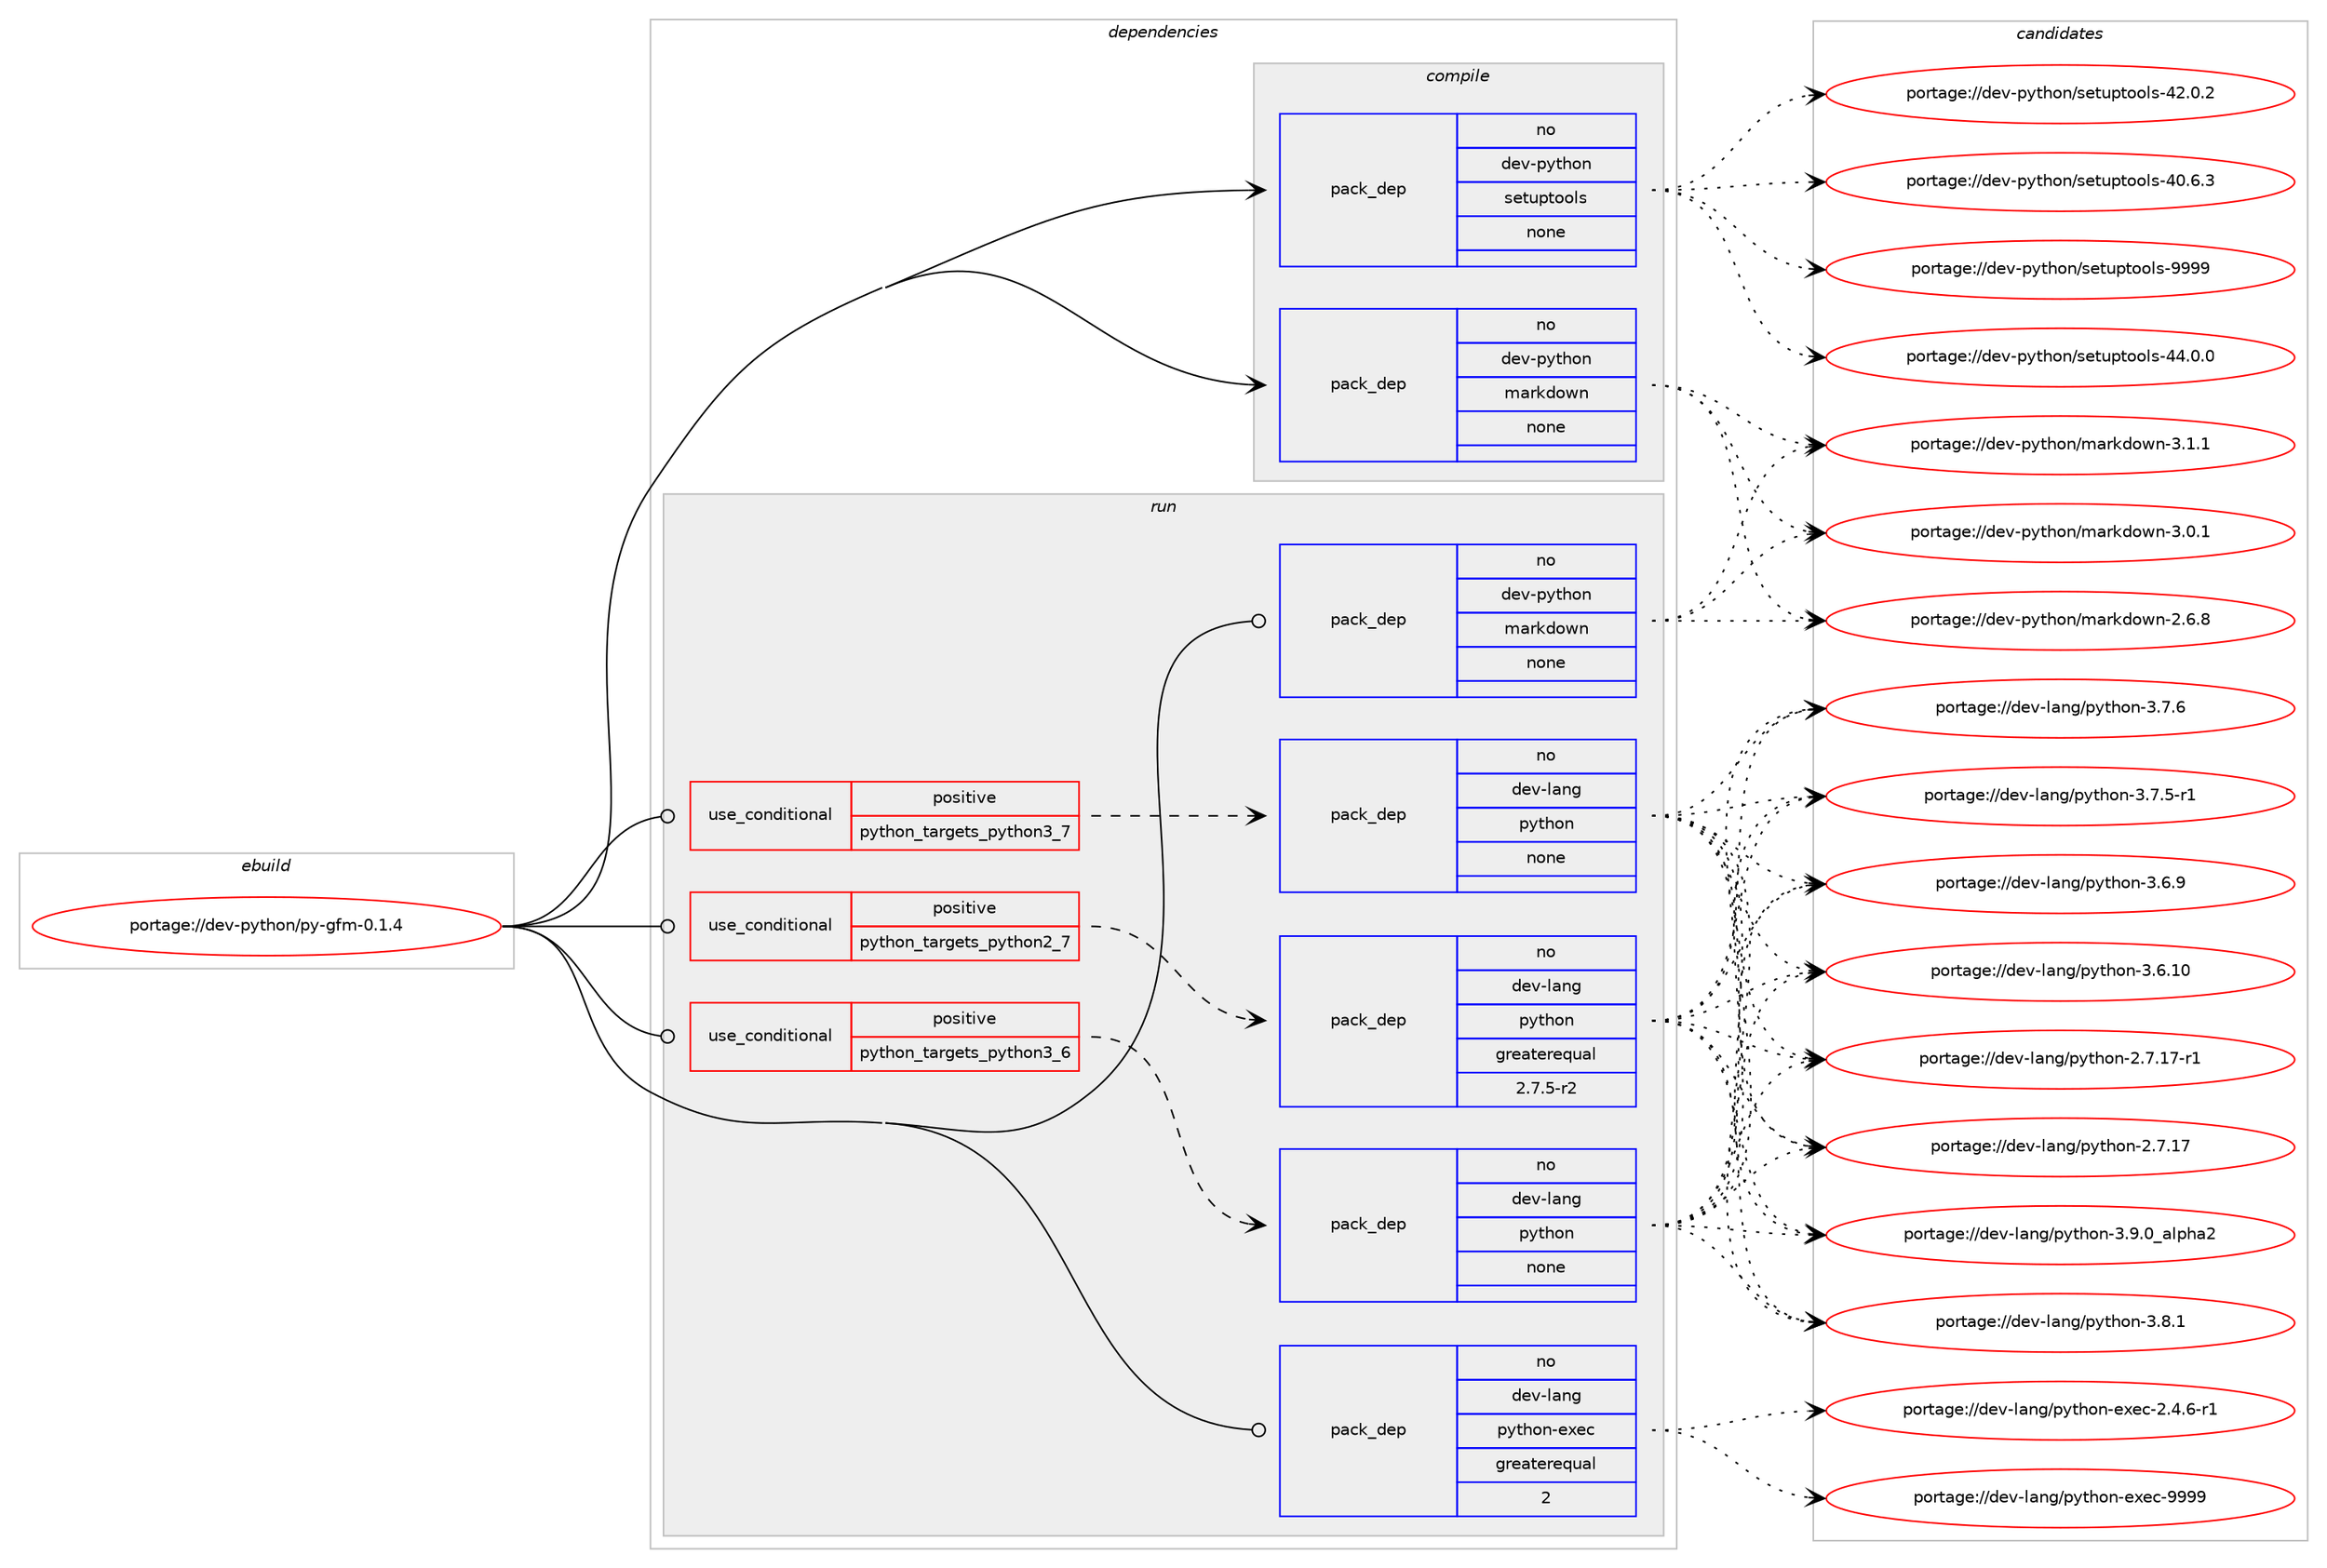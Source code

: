 digraph prolog {

# *************
# Graph options
# *************

newrank=true;
concentrate=true;
compound=true;
graph [rankdir=LR,fontname=Helvetica,fontsize=10,ranksep=1.5];#, ranksep=2.5, nodesep=0.2];
edge  [arrowhead=vee];
node  [fontname=Helvetica,fontsize=10];

# **********
# The ebuild
# **********

subgraph cluster_leftcol {
color=gray;
rank=same;
label=<<i>ebuild</i>>;
id [label="portage://dev-python/py-gfm-0.1.4", color=red, width=4, href="../dev-python/py-gfm-0.1.4.svg"];
}

# ****************
# The dependencies
# ****************

subgraph cluster_midcol {
color=gray;
label=<<i>dependencies</i>>;
subgraph cluster_compile {
fillcolor="#eeeeee";
style=filled;
label=<<i>compile</i>>;
subgraph pack325171 {
dependency440245 [label=<<TABLE BORDER="0" CELLBORDER="1" CELLSPACING="0" CELLPADDING="4" WIDTH="220"><TR><TD ROWSPAN="6" CELLPADDING="30">pack_dep</TD></TR><TR><TD WIDTH="110">no</TD></TR><TR><TD>dev-python</TD></TR><TR><TD>markdown</TD></TR><TR><TD>none</TD></TR><TR><TD></TD></TR></TABLE>>, shape=none, color=blue];
}
id:e -> dependency440245:w [weight=20,style="solid",arrowhead="vee"];
subgraph pack325172 {
dependency440246 [label=<<TABLE BORDER="0" CELLBORDER="1" CELLSPACING="0" CELLPADDING="4" WIDTH="220"><TR><TD ROWSPAN="6" CELLPADDING="30">pack_dep</TD></TR><TR><TD WIDTH="110">no</TD></TR><TR><TD>dev-python</TD></TR><TR><TD>setuptools</TD></TR><TR><TD>none</TD></TR><TR><TD></TD></TR></TABLE>>, shape=none, color=blue];
}
id:e -> dependency440246:w [weight=20,style="solid",arrowhead="vee"];
}
subgraph cluster_compileandrun {
fillcolor="#eeeeee";
style=filled;
label=<<i>compile and run</i>>;
}
subgraph cluster_run {
fillcolor="#eeeeee";
style=filled;
label=<<i>run</i>>;
subgraph cond110136 {
dependency440247 [label=<<TABLE BORDER="0" CELLBORDER="1" CELLSPACING="0" CELLPADDING="4"><TR><TD ROWSPAN="3" CELLPADDING="10">use_conditional</TD></TR><TR><TD>positive</TD></TR><TR><TD>python_targets_python2_7</TD></TR></TABLE>>, shape=none, color=red];
subgraph pack325173 {
dependency440248 [label=<<TABLE BORDER="0" CELLBORDER="1" CELLSPACING="0" CELLPADDING="4" WIDTH="220"><TR><TD ROWSPAN="6" CELLPADDING="30">pack_dep</TD></TR><TR><TD WIDTH="110">no</TD></TR><TR><TD>dev-lang</TD></TR><TR><TD>python</TD></TR><TR><TD>greaterequal</TD></TR><TR><TD>2.7.5-r2</TD></TR></TABLE>>, shape=none, color=blue];
}
dependency440247:e -> dependency440248:w [weight=20,style="dashed",arrowhead="vee"];
}
id:e -> dependency440247:w [weight=20,style="solid",arrowhead="odot"];
subgraph cond110137 {
dependency440249 [label=<<TABLE BORDER="0" CELLBORDER="1" CELLSPACING="0" CELLPADDING="4"><TR><TD ROWSPAN="3" CELLPADDING="10">use_conditional</TD></TR><TR><TD>positive</TD></TR><TR><TD>python_targets_python3_6</TD></TR></TABLE>>, shape=none, color=red];
subgraph pack325174 {
dependency440250 [label=<<TABLE BORDER="0" CELLBORDER="1" CELLSPACING="0" CELLPADDING="4" WIDTH="220"><TR><TD ROWSPAN="6" CELLPADDING="30">pack_dep</TD></TR><TR><TD WIDTH="110">no</TD></TR><TR><TD>dev-lang</TD></TR><TR><TD>python</TD></TR><TR><TD>none</TD></TR><TR><TD></TD></TR></TABLE>>, shape=none, color=blue];
}
dependency440249:e -> dependency440250:w [weight=20,style="dashed",arrowhead="vee"];
}
id:e -> dependency440249:w [weight=20,style="solid",arrowhead="odot"];
subgraph cond110138 {
dependency440251 [label=<<TABLE BORDER="0" CELLBORDER="1" CELLSPACING="0" CELLPADDING="4"><TR><TD ROWSPAN="3" CELLPADDING="10">use_conditional</TD></TR><TR><TD>positive</TD></TR><TR><TD>python_targets_python3_7</TD></TR></TABLE>>, shape=none, color=red];
subgraph pack325175 {
dependency440252 [label=<<TABLE BORDER="0" CELLBORDER="1" CELLSPACING="0" CELLPADDING="4" WIDTH="220"><TR><TD ROWSPAN="6" CELLPADDING="30">pack_dep</TD></TR><TR><TD WIDTH="110">no</TD></TR><TR><TD>dev-lang</TD></TR><TR><TD>python</TD></TR><TR><TD>none</TD></TR><TR><TD></TD></TR></TABLE>>, shape=none, color=blue];
}
dependency440251:e -> dependency440252:w [weight=20,style="dashed",arrowhead="vee"];
}
id:e -> dependency440251:w [weight=20,style="solid",arrowhead="odot"];
subgraph pack325176 {
dependency440253 [label=<<TABLE BORDER="0" CELLBORDER="1" CELLSPACING="0" CELLPADDING="4" WIDTH="220"><TR><TD ROWSPAN="6" CELLPADDING="30">pack_dep</TD></TR><TR><TD WIDTH="110">no</TD></TR><TR><TD>dev-lang</TD></TR><TR><TD>python-exec</TD></TR><TR><TD>greaterequal</TD></TR><TR><TD>2</TD></TR></TABLE>>, shape=none, color=blue];
}
id:e -> dependency440253:w [weight=20,style="solid",arrowhead="odot"];
subgraph pack325177 {
dependency440254 [label=<<TABLE BORDER="0" CELLBORDER="1" CELLSPACING="0" CELLPADDING="4" WIDTH="220"><TR><TD ROWSPAN="6" CELLPADDING="30">pack_dep</TD></TR><TR><TD WIDTH="110">no</TD></TR><TR><TD>dev-python</TD></TR><TR><TD>markdown</TD></TR><TR><TD>none</TD></TR><TR><TD></TD></TR></TABLE>>, shape=none, color=blue];
}
id:e -> dependency440254:w [weight=20,style="solid",arrowhead="odot"];
}
}

# **************
# The candidates
# **************

subgraph cluster_choices {
rank=same;
color=gray;
label=<<i>candidates</i>>;

subgraph choice325171 {
color=black;
nodesep=1;
choice100101118451121211161041111104710997114107100111119110455146494649 [label="portage://dev-python/markdown-3.1.1", color=red, width=4,href="../dev-python/markdown-3.1.1.svg"];
choice100101118451121211161041111104710997114107100111119110455146484649 [label="portage://dev-python/markdown-3.0.1", color=red, width=4,href="../dev-python/markdown-3.0.1.svg"];
choice100101118451121211161041111104710997114107100111119110455046544656 [label="portage://dev-python/markdown-2.6.8", color=red, width=4,href="../dev-python/markdown-2.6.8.svg"];
dependency440245:e -> choice100101118451121211161041111104710997114107100111119110455146494649:w [style=dotted,weight="100"];
dependency440245:e -> choice100101118451121211161041111104710997114107100111119110455146484649:w [style=dotted,weight="100"];
dependency440245:e -> choice100101118451121211161041111104710997114107100111119110455046544656:w [style=dotted,weight="100"];
}
subgraph choice325172 {
color=black;
nodesep=1;
choice10010111845112121116104111110471151011161171121161111111081154557575757 [label="portage://dev-python/setuptools-9999", color=red, width=4,href="../dev-python/setuptools-9999.svg"];
choice100101118451121211161041111104711510111611711211611111110811545525246484648 [label="portage://dev-python/setuptools-44.0.0", color=red, width=4,href="../dev-python/setuptools-44.0.0.svg"];
choice100101118451121211161041111104711510111611711211611111110811545525046484650 [label="portage://dev-python/setuptools-42.0.2", color=red, width=4,href="../dev-python/setuptools-42.0.2.svg"];
choice100101118451121211161041111104711510111611711211611111110811545524846544651 [label="portage://dev-python/setuptools-40.6.3", color=red, width=4,href="../dev-python/setuptools-40.6.3.svg"];
dependency440246:e -> choice10010111845112121116104111110471151011161171121161111111081154557575757:w [style=dotted,weight="100"];
dependency440246:e -> choice100101118451121211161041111104711510111611711211611111110811545525246484648:w [style=dotted,weight="100"];
dependency440246:e -> choice100101118451121211161041111104711510111611711211611111110811545525046484650:w [style=dotted,weight="100"];
dependency440246:e -> choice100101118451121211161041111104711510111611711211611111110811545524846544651:w [style=dotted,weight="100"];
}
subgraph choice325173 {
color=black;
nodesep=1;
choice10010111845108971101034711212111610411111045514657464895971081121049750 [label="portage://dev-lang/python-3.9.0_alpha2", color=red, width=4,href="../dev-lang/python-3.9.0_alpha2.svg"];
choice100101118451089711010347112121116104111110455146564649 [label="portage://dev-lang/python-3.8.1", color=red, width=4,href="../dev-lang/python-3.8.1.svg"];
choice100101118451089711010347112121116104111110455146554654 [label="portage://dev-lang/python-3.7.6", color=red, width=4,href="../dev-lang/python-3.7.6.svg"];
choice1001011184510897110103471121211161041111104551465546534511449 [label="portage://dev-lang/python-3.7.5-r1", color=red, width=4,href="../dev-lang/python-3.7.5-r1.svg"];
choice100101118451089711010347112121116104111110455146544657 [label="portage://dev-lang/python-3.6.9", color=red, width=4,href="../dev-lang/python-3.6.9.svg"];
choice10010111845108971101034711212111610411111045514654464948 [label="portage://dev-lang/python-3.6.10", color=red, width=4,href="../dev-lang/python-3.6.10.svg"];
choice100101118451089711010347112121116104111110455046554649554511449 [label="portage://dev-lang/python-2.7.17-r1", color=red, width=4,href="../dev-lang/python-2.7.17-r1.svg"];
choice10010111845108971101034711212111610411111045504655464955 [label="portage://dev-lang/python-2.7.17", color=red, width=4,href="../dev-lang/python-2.7.17.svg"];
dependency440248:e -> choice10010111845108971101034711212111610411111045514657464895971081121049750:w [style=dotted,weight="100"];
dependency440248:e -> choice100101118451089711010347112121116104111110455146564649:w [style=dotted,weight="100"];
dependency440248:e -> choice100101118451089711010347112121116104111110455146554654:w [style=dotted,weight="100"];
dependency440248:e -> choice1001011184510897110103471121211161041111104551465546534511449:w [style=dotted,weight="100"];
dependency440248:e -> choice100101118451089711010347112121116104111110455146544657:w [style=dotted,weight="100"];
dependency440248:e -> choice10010111845108971101034711212111610411111045514654464948:w [style=dotted,weight="100"];
dependency440248:e -> choice100101118451089711010347112121116104111110455046554649554511449:w [style=dotted,weight="100"];
dependency440248:e -> choice10010111845108971101034711212111610411111045504655464955:w [style=dotted,weight="100"];
}
subgraph choice325174 {
color=black;
nodesep=1;
choice10010111845108971101034711212111610411111045514657464895971081121049750 [label="portage://dev-lang/python-3.9.0_alpha2", color=red, width=4,href="../dev-lang/python-3.9.0_alpha2.svg"];
choice100101118451089711010347112121116104111110455146564649 [label="portage://dev-lang/python-3.8.1", color=red, width=4,href="../dev-lang/python-3.8.1.svg"];
choice100101118451089711010347112121116104111110455146554654 [label="portage://dev-lang/python-3.7.6", color=red, width=4,href="../dev-lang/python-3.7.6.svg"];
choice1001011184510897110103471121211161041111104551465546534511449 [label="portage://dev-lang/python-3.7.5-r1", color=red, width=4,href="../dev-lang/python-3.7.5-r1.svg"];
choice100101118451089711010347112121116104111110455146544657 [label="portage://dev-lang/python-3.6.9", color=red, width=4,href="../dev-lang/python-3.6.9.svg"];
choice10010111845108971101034711212111610411111045514654464948 [label="portage://dev-lang/python-3.6.10", color=red, width=4,href="../dev-lang/python-3.6.10.svg"];
choice100101118451089711010347112121116104111110455046554649554511449 [label="portage://dev-lang/python-2.7.17-r1", color=red, width=4,href="../dev-lang/python-2.7.17-r1.svg"];
choice10010111845108971101034711212111610411111045504655464955 [label="portage://dev-lang/python-2.7.17", color=red, width=4,href="../dev-lang/python-2.7.17.svg"];
dependency440250:e -> choice10010111845108971101034711212111610411111045514657464895971081121049750:w [style=dotted,weight="100"];
dependency440250:e -> choice100101118451089711010347112121116104111110455146564649:w [style=dotted,weight="100"];
dependency440250:e -> choice100101118451089711010347112121116104111110455146554654:w [style=dotted,weight="100"];
dependency440250:e -> choice1001011184510897110103471121211161041111104551465546534511449:w [style=dotted,weight="100"];
dependency440250:e -> choice100101118451089711010347112121116104111110455146544657:w [style=dotted,weight="100"];
dependency440250:e -> choice10010111845108971101034711212111610411111045514654464948:w [style=dotted,weight="100"];
dependency440250:e -> choice100101118451089711010347112121116104111110455046554649554511449:w [style=dotted,weight="100"];
dependency440250:e -> choice10010111845108971101034711212111610411111045504655464955:w [style=dotted,weight="100"];
}
subgraph choice325175 {
color=black;
nodesep=1;
choice10010111845108971101034711212111610411111045514657464895971081121049750 [label="portage://dev-lang/python-3.9.0_alpha2", color=red, width=4,href="../dev-lang/python-3.9.0_alpha2.svg"];
choice100101118451089711010347112121116104111110455146564649 [label="portage://dev-lang/python-3.8.1", color=red, width=4,href="../dev-lang/python-3.8.1.svg"];
choice100101118451089711010347112121116104111110455146554654 [label="portage://dev-lang/python-3.7.6", color=red, width=4,href="../dev-lang/python-3.7.6.svg"];
choice1001011184510897110103471121211161041111104551465546534511449 [label="portage://dev-lang/python-3.7.5-r1", color=red, width=4,href="../dev-lang/python-3.7.5-r1.svg"];
choice100101118451089711010347112121116104111110455146544657 [label="portage://dev-lang/python-3.6.9", color=red, width=4,href="../dev-lang/python-3.6.9.svg"];
choice10010111845108971101034711212111610411111045514654464948 [label="portage://dev-lang/python-3.6.10", color=red, width=4,href="../dev-lang/python-3.6.10.svg"];
choice100101118451089711010347112121116104111110455046554649554511449 [label="portage://dev-lang/python-2.7.17-r1", color=red, width=4,href="../dev-lang/python-2.7.17-r1.svg"];
choice10010111845108971101034711212111610411111045504655464955 [label="portage://dev-lang/python-2.7.17", color=red, width=4,href="../dev-lang/python-2.7.17.svg"];
dependency440252:e -> choice10010111845108971101034711212111610411111045514657464895971081121049750:w [style=dotted,weight="100"];
dependency440252:e -> choice100101118451089711010347112121116104111110455146564649:w [style=dotted,weight="100"];
dependency440252:e -> choice100101118451089711010347112121116104111110455146554654:w [style=dotted,weight="100"];
dependency440252:e -> choice1001011184510897110103471121211161041111104551465546534511449:w [style=dotted,weight="100"];
dependency440252:e -> choice100101118451089711010347112121116104111110455146544657:w [style=dotted,weight="100"];
dependency440252:e -> choice10010111845108971101034711212111610411111045514654464948:w [style=dotted,weight="100"];
dependency440252:e -> choice100101118451089711010347112121116104111110455046554649554511449:w [style=dotted,weight="100"];
dependency440252:e -> choice10010111845108971101034711212111610411111045504655464955:w [style=dotted,weight="100"];
}
subgraph choice325176 {
color=black;
nodesep=1;
choice10010111845108971101034711212111610411111045101120101994557575757 [label="portage://dev-lang/python-exec-9999", color=red, width=4,href="../dev-lang/python-exec-9999.svg"];
choice10010111845108971101034711212111610411111045101120101994550465246544511449 [label="portage://dev-lang/python-exec-2.4.6-r1", color=red, width=4,href="../dev-lang/python-exec-2.4.6-r1.svg"];
dependency440253:e -> choice10010111845108971101034711212111610411111045101120101994557575757:w [style=dotted,weight="100"];
dependency440253:e -> choice10010111845108971101034711212111610411111045101120101994550465246544511449:w [style=dotted,weight="100"];
}
subgraph choice325177 {
color=black;
nodesep=1;
choice100101118451121211161041111104710997114107100111119110455146494649 [label="portage://dev-python/markdown-3.1.1", color=red, width=4,href="../dev-python/markdown-3.1.1.svg"];
choice100101118451121211161041111104710997114107100111119110455146484649 [label="portage://dev-python/markdown-3.0.1", color=red, width=4,href="../dev-python/markdown-3.0.1.svg"];
choice100101118451121211161041111104710997114107100111119110455046544656 [label="portage://dev-python/markdown-2.6.8", color=red, width=4,href="../dev-python/markdown-2.6.8.svg"];
dependency440254:e -> choice100101118451121211161041111104710997114107100111119110455146494649:w [style=dotted,weight="100"];
dependency440254:e -> choice100101118451121211161041111104710997114107100111119110455146484649:w [style=dotted,weight="100"];
dependency440254:e -> choice100101118451121211161041111104710997114107100111119110455046544656:w [style=dotted,weight="100"];
}
}

}
